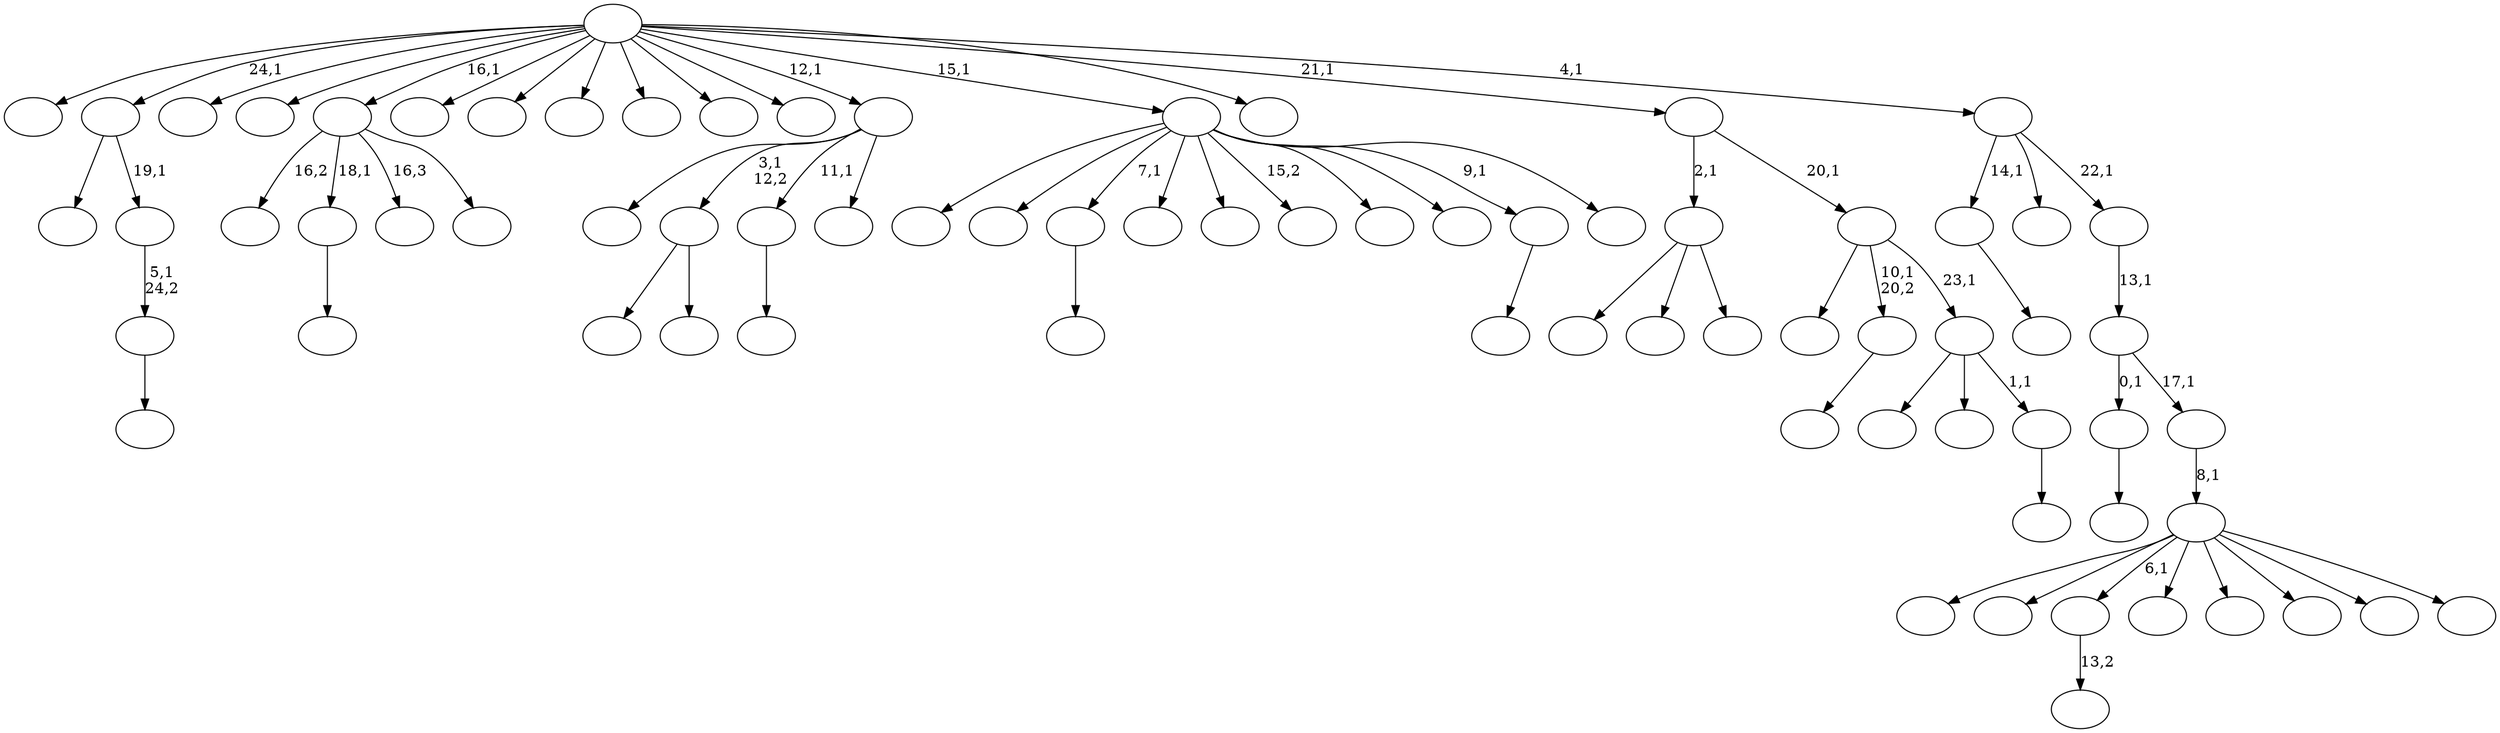 digraph T {
	75 [label=""]
	74 [label=""]
	73 [label=""]
	72 [label=""]
	71 [label=""]
	70 [label=""]
	69 [label=""]
	68 [label=""]
	67 [label=""]
	66 [label=""]
	65 [label=""]
	64 [label=""]
	63 [label=""]
	62 [label=""]
	61 [label=""]
	60 [label=""]
	59 [label=""]
	58 [label=""]
	57 [label=""]
	56 [label=""]
	55 [label=""]
	54 [label=""]
	53 [label=""]
	52 [label=""]
	51 [label=""]
	50 [label=""]
	49 [label=""]
	48 [label=""]
	47 [label=""]
	46 [label=""]
	45 [label=""]
	44 [label=""]
	43 [label=""]
	42 [label=""]
	41 [label=""]
	40 [label=""]
	39 [label=""]
	38 [label=""]
	37 [label=""]
	36 [label=""]
	35 [label=""]
	34 [label=""]
	33 [label=""]
	32 [label=""]
	31 [label=""]
	30 [label=""]
	29 [label=""]
	28 [label=""]
	27 [label=""]
	26 [label=""]
	25 [label=""]
	24 [label=""]
	23 [label=""]
	22 [label=""]
	21 [label=""]
	20 [label=""]
	19 [label=""]
	18 [label=""]
	17 [label=""]
	16 [label=""]
	15 [label=""]
	14 [label=""]
	13 [label=""]
	12 [label=""]
	11 [label=""]
	10 [label=""]
	9 [label=""]
	8 [label=""]
	7 [label=""]
	6 [label=""]
	5 [label=""]
	4 [label=""]
	3 [label=""]
	2 [label=""]
	1 [label=""]
	0 [label=""]
	69 -> 70 [label=""]
	63 -> 64 [label=""]
	62 -> 63 [label="5,1\n24,2"]
	61 -> 68 [label=""]
	61 -> 62 [label="19,1"]
	58 -> 59 [label="13,2"]
	50 -> 51 [label=""]
	47 -> 71 [label="16,2"]
	47 -> 69 [label="18,1"]
	47 -> 65 [label="16,3"]
	47 -> 48 [label=""]
	45 -> 46 [label=""]
	41 -> 42 [label=""]
	39 -> 40 [label=""]
	36 -> 73 [label=""]
	36 -> 57 [label=""]
	36 -> 37 [label=""]
	33 -> 54 [label=""]
	33 -> 34 [label=""]
	30 -> 31 [label=""]
	18 -> 55 [label=""]
	18 -> 33 [label="3,1\n12,2"]
	18 -> 30 [label="11,1"]
	18 -> 19 [label=""]
	15 -> 16 [label=""]
	13 -> 74 [label=""]
	13 -> 67 [label=""]
	13 -> 41 [label="7,1"]
	13 -> 32 [label=""]
	13 -> 29 [label=""]
	13 -> 28 [label="15,2"]
	13 -> 24 [label=""]
	13 -> 17 [label=""]
	13 -> 15 [label="9,1"]
	13 -> 14 [label=""]
	10 -> 11 [label=""]
	9 -> 49 [label=""]
	9 -> 22 [label=""]
	9 -> 10 [label="1,1"]
	8 -> 60 [label=""]
	8 -> 45 [label="10,1\n20,2"]
	8 -> 9 [label="23,1"]
	7 -> 36 [label="2,1"]
	7 -> 8 [label="20,1"]
	5 -> 75 [label=""]
	5 -> 72 [label=""]
	5 -> 58 [label="6,1"]
	5 -> 53 [label=""]
	5 -> 38 [label=""]
	5 -> 27 [label=""]
	5 -> 20 [label=""]
	5 -> 6 [label=""]
	4 -> 5 [label="8,1"]
	3 -> 50 [label="0,1"]
	3 -> 4 [label="17,1"]
	2 -> 3 [label="13,1"]
	1 -> 39 [label="14,1"]
	1 -> 21 [label=""]
	1 -> 2 [label="22,1"]
	0 -> 66 [label=""]
	0 -> 61 [label="24,1"]
	0 -> 56 [label=""]
	0 -> 52 [label=""]
	0 -> 47 [label="16,1"]
	0 -> 44 [label=""]
	0 -> 43 [label=""]
	0 -> 35 [label=""]
	0 -> 26 [label=""]
	0 -> 25 [label=""]
	0 -> 23 [label=""]
	0 -> 18 [label="12,1"]
	0 -> 13 [label="15,1"]
	0 -> 12 [label=""]
	0 -> 7 [label="21,1"]
	0 -> 1 [label="4,1"]
}
